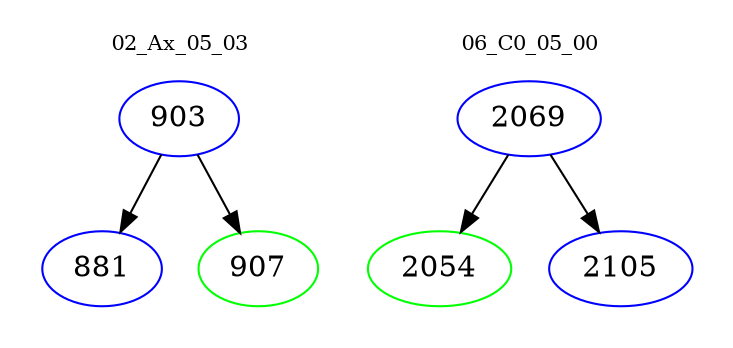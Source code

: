 digraph{
subgraph cluster_0 {
color = white
label = "02_Ax_05_03";
fontsize=10;
T0_903 [label="903", color="blue"]
T0_903 -> T0_881 [color="black"]
T0_881 [label="881", color="blue"]
T0_903 -> T0_907 [color="black"]
T0_907 [label="907", color="green"]
}
subgraph cluster_1 {
color = white
label = "06_C0_05_00";
fontsize=10;
T1_2069 [label="2069", color="blue"]
T1_2069 -> T1_2054 [color="black"]
T1_2054 [label="2054", color="green"]
T1_2069 -> T1_2105 [color="black"]
T1_2105 [label="2105", color="blue"]
}
}
